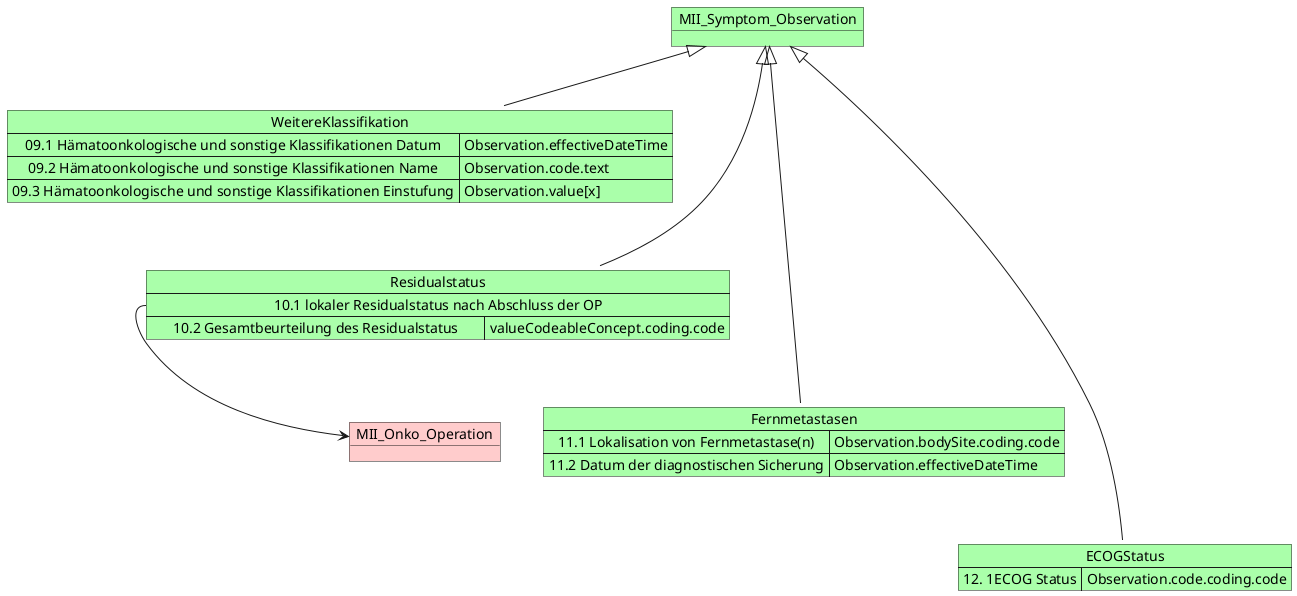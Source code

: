 @startuml MII KDS Erweiterungsmodul Onkologie
object MII_Symptom_Observation #AAFFAA
Map WeitereKlassifikation #AAFFAA {
 09.1 Hämatoonkologische und sonstige Klassifikationen Datum => Observation.effectiveDateTime
 09.2 Hämatoonkologische und sonstige Klassifikationen Name => Observation.code.text
 09.3 Hämatoonkologische und sonstige Klassifikationen Einstufung => Observation.value[x]
} 
MII_Symptom_Observation <|-down- WeitereKlassifikation

object MII_Onko_Operation #FFCCCC

Map Residualstatus #AAFFAA{
    10.1 lokaler Residualstatus nach Abschluss der OP *--> MII_Onko_Operation
    10.2 Gesamtbeurteilung des Residualstatus => valueCodeableConcept.coding.code  
}
MII_Symptom_Observation <|-down-- Residualstatus

Map Fernmetastasen #AAFFAA{
    11.1 Lokalisation von Fernmetastase(n)  => Observation.bodySite.coding.code
    11.2 Datum der diagnostischen Sicherung => Observation.effectiveDateTime
 
}
MII_Symptom_Observation <|-down--- Fernmetastasen


Map ECOGStatus #AAFFAA{
    12. 1ECOG Status => Observation.code.coding.code

}
MII_Symptom_Observation <|-down---- ECOGStatus

@enduml